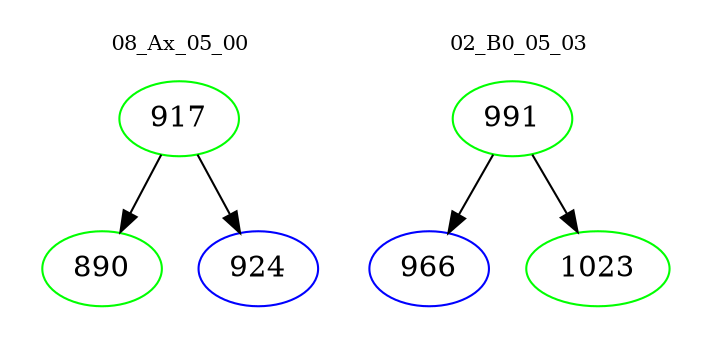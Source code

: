 digraph{
subgraph cluster_0 {
color = white
label = "08_Ax_05_00";
fontsize=10;
T0_917 [label="917", color="green"]
T0_917 -> T0_890 [color="black"]
T0_890 [label="890", color="green"]
T0_917 -> T0_924 [color="black"]
T0_924 [label="924", color="blue"]
}
subgraph cluster_1 {
color = white
label = "02_B0_05_03";
fontsize=10;
T1_991 [label="991", color="green"]
T1_991 -> T1_966 [color="black"]
T1_966 [label="966", color="blue"]
T1_991 -> T1_1023 [color="black"]
T1_1023 [label="1023", color="green"]
}
}
